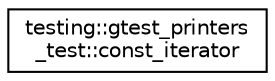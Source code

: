 digraph "Graphical Class Hierarchy"
{
  edge [fontname="Helvetica",fontsize="10",labelfontname="Helvetica",labelfontsize="10"];
  node [fontname="Helvetica",fontsize="10",shape=record];
  rankdir="LR";
  Node1 [label="testing::gtest_printers\l_test::const_iterator",height=0.2,width=0.4,color="black", fillcolor="white", style="filled",URL="$structtesting_1_1gtest__printers__test_1_1const__iterator.html"];
}
